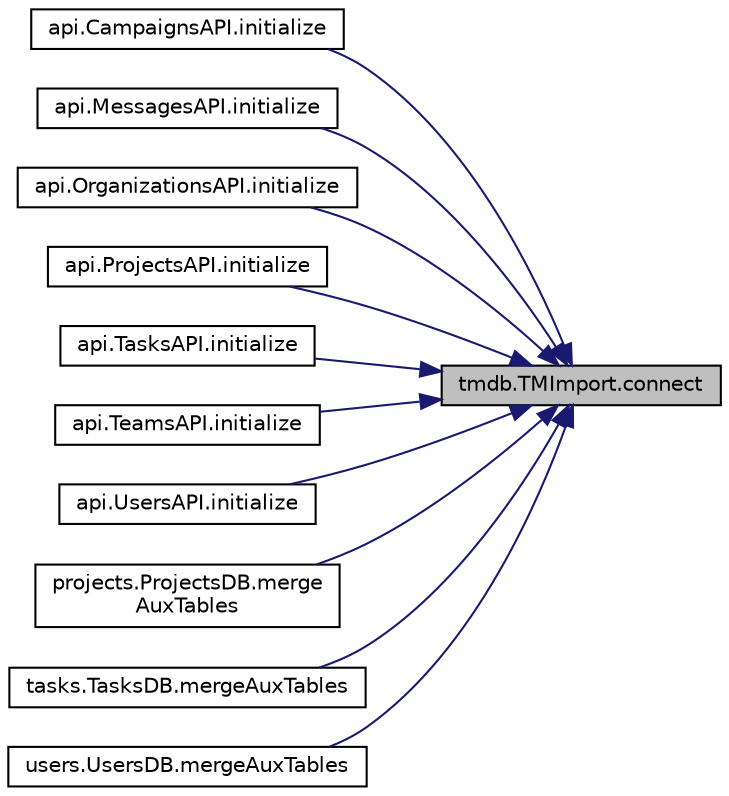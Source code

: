 digraph "tmdb.TMImport.connect"
{
 // LATEX_PDF_SIZE
  edge [fontname="Helvetica",fontsize="10",labelfontname="Helvetica",labelfontsize="10"];
  node [fontname="Helvetica",fontsize="10",shape=record];
  rankdir="RL";
  Node1 [label="tmdb.TMImport.connect",height=0.2,width=0.4,color="black", fillcolor="grey75", style="filled", fontcolor="black",tooltip=" "];
  Node1 -> Node2 [dir="back",color="midnightblue",fontsize="10",style="solid",fontname="Helvetica"];
  Node2 [label="api.CampaignsAPI.initialize",height=0.2,width=0.4,color="black", fillcolor="white", style="filled",URL="$classapi_1_1CampaignsAPI.html#a1627c55a16dd8c960912d3e513387edf",tooltip=" "];
  Node1 -> Node3 [dir="back",color="midnightblue",fontsize="10",style="solid",fontname="Helvetica"];
  Node3 [label="api.MessagesAPI.initialize",height=0.2,width=0.4,color="black", fillcolor="white", style="filled",URL="$classapi_1_1MessagesAPI.html#a650ace1f75b942437821ee4481fbd8a1",tooltip=" "];
  Node1 -> Node4 [dir="back",color="midnightblue",fontsize="10",style="solid",fontname="Helvetica"];
  Node4 [label="api.OrganizationsAPI.initialize",height=0.2,width=0.4,color="black", fillcolor="white", style="filled",URL="$classapi_1_1OrganizationsAPI.html#a39bbae7db4c459585d78c5a4a6a08040",tooltip=" "];
  Node1 -> Node5 [dir="back",color="midnightblue",fontsize="10",style="solid",fontname="Helvetica"];
  Node5 [label="api.ProjectsAPI.initialize",height=0.2,width=0.4,color="black", fillcolor="white", style="filled",URL="$classapi_1_1ProjectsAPI.html#a2ea91dc28c372aca70d905309a88bb0a",tooltip=" "];
  Node1 -> Node6 [dir="back",color="midnightblue",fontsize="10",style="solid",fontname="Helvetica"];
  Node6 [label="api.TasksAPI.initialize",height=0.2,width=0.4,color="black", fillcolor="white", style="filled",URL="$classapi_1_1TasksAPI.html#a07df5a630c058279f70c0bcf685b8c0b",tooltip=" "];
  Node1 -> Node7 [dir="back",color="midnightblue",fontsize="10",style="solid",fontname="Helvetica"];
  Node7 [label="api.TeamsAPI.initialize",height=0.2,width=0.4,color="black", fillcolor="white", style="filled",URL="$classapi_1_1TeamsAPI.html#aa9ae42cd5ff6e8f6c422bff8666b962f",tooltip=" "];
  Node1 -> Node8 [dir="back",color="midnightblue",fontsize="10",style="solid",fontname="Helvetica"];
  Node8 [label="api.UsersAPI.initialize",height=0.2,width=0.4,color="black", fillcolor="white", style="filled",URL="$classapi_1_1UsersAPI.html#ab5030f393b6795bbc37b5e3548f5c9f8",tooltip=" "];
  Node1 -> Node9 [dir="back",color="midnightblue",fontsize="10",style="solid",fontname="Helvetica"];
  Node9 [label="projects.ProjectsDB.merge\lAuxTables",height=0.2,width=0.4,color="black", fillcolor="white", style="filled",URL="$classprojects_1_1ProjectsDB.html#afd4ca8b98d80895a97ea866ee3422d27",tooltip=" "];
  Node1 -> Node10 [dir="back",color="midnightblue",fontsize="10",style="solid",fontname="Helvetica"];
  Node10 [label="tasks.TasksDB.mergeAuxTables",height=0.2,width=0.4,color="black", fillcolor="white", style="filled",URL="$classtasks_1_1TasksDB.html#af050eece1125f4d07359c66461b08d3b",tooltip=" "];
  Node1 -> Node11 [dir="back",color="midnightblue",fontsize="10",style="solid",fontname="Helvetica"];
  Node11 [label="users.UsersDB.mergeAuxTables",height=0.2,width=0.4,color="black", fillcolor="white", style="filled",URL="$classusers_1_1UsersDB.html#a211a51d70fea3b4a3691a6ddc7e24b84",tooltip=" "];
}
